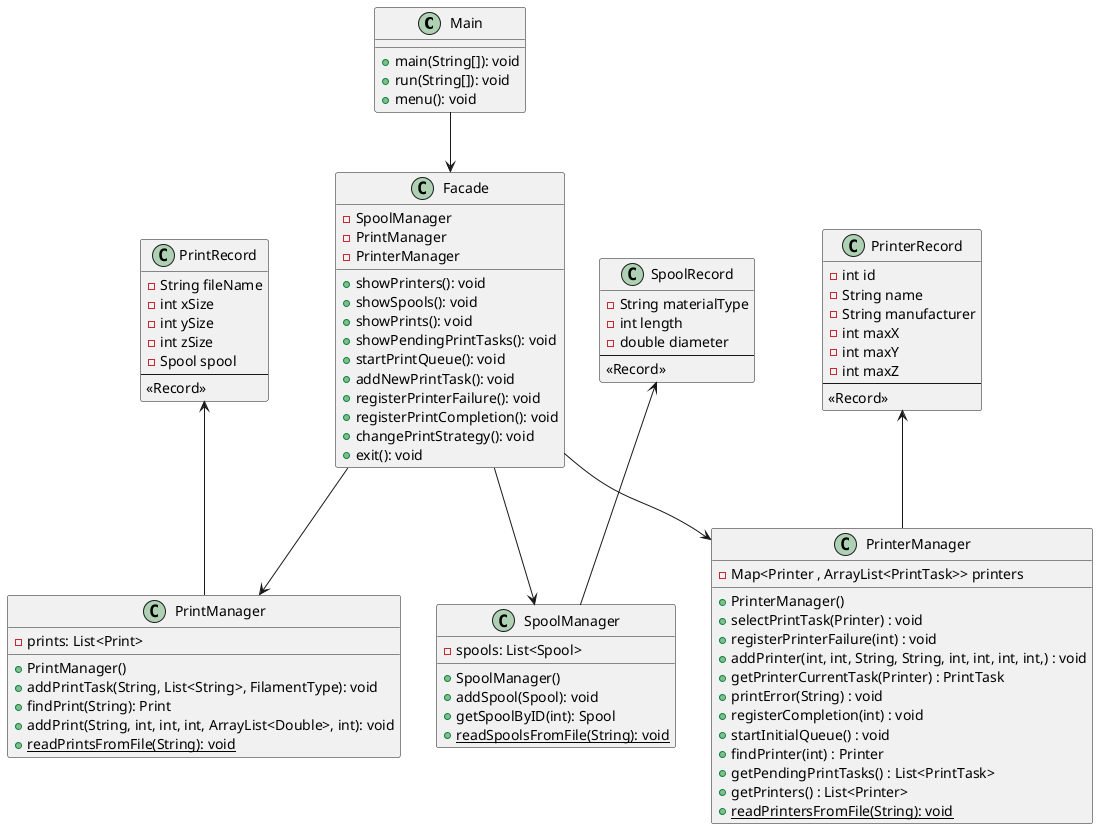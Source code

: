 @startuml
'https://plantuml.com/sequence-diagram

class Main {
    + main(String[]): void
    + run(String[]): void
    + menu(): void
}

class Facade {
    - SpoolManager
    - PrintManager
    - PrinterManager
    + showPrinters(): void
    + showSpools(): void
    + showPrints(): void
    + showPendingPrintTasks(): void
    + startPrintQueue(): void
    + addNewPrintTask(): void
    + registerPrinterFailure(): void
    + registerPrintCompletion(): void
    + changePrintStrategy(): void
    + exit(): void
}

class PrintManager {
    + PrintManager()
    + addPrintTask(String, List<String>, FilamentType): void
    + findPrint(String): Print
    + addPrint(String, int, int, int, ArrayList<Double>, int): void
    + {static} readPrintsFromFile(String): void
    - prints: List<Print>
}

class SpoolManager {
    + SpoolManager()
    + addSpool(Spool): void
    + getSpoolByID(int): Spool
    + {static} readSpoolsFromFile(String): void
    - spools: List<Spool>
}

class PrinterManager {
        - Map<Printer , ArrayList<PrintTask>> printers
        + PrinterManager()
        + selectPrintTask(Printer) : void
        + registerPrinterFailure(int) : void
        + addPrinter(int, int, String, String, int, int, int, int,) : void
        + getPrinterCurrentTask(Printer) : PrintTask
        + printError(String) : void
        + registerCompletion(int) : void
      + startInitialQueue() : void
      + findPrinter(int) : Printer
      + getPendingPrintTasks() : List<PrintTask>
      + getPrinters() : List<Printer>
      + {static} readPrintersFromFile(String): void

}

class PrinterRecord {
  - int id
  - String name
  - String manufacturer
  - int maxX
  - int maxY
  - int maxZ
  --
  <<Record>>
}

class SpoolRecord {
  - String materialType
  - int length
  - double diameter
  --
  <<Record>>
}

class PrintRecord {
  - String fileName
  - int xSize
  - int ySize
  - int zSize
  - Spool spool
  --
  <<Record>>
}

PrinterManager -up-> PrinterRecord
SpoolManager -up-> SpoolRecord
PrintManager -up-> PrintRecord


Main -down-> Facade
Facade -down-> SpoolManager
Facade -down-> PrintManager
Facade -down-> PrinterManager

@enduml
